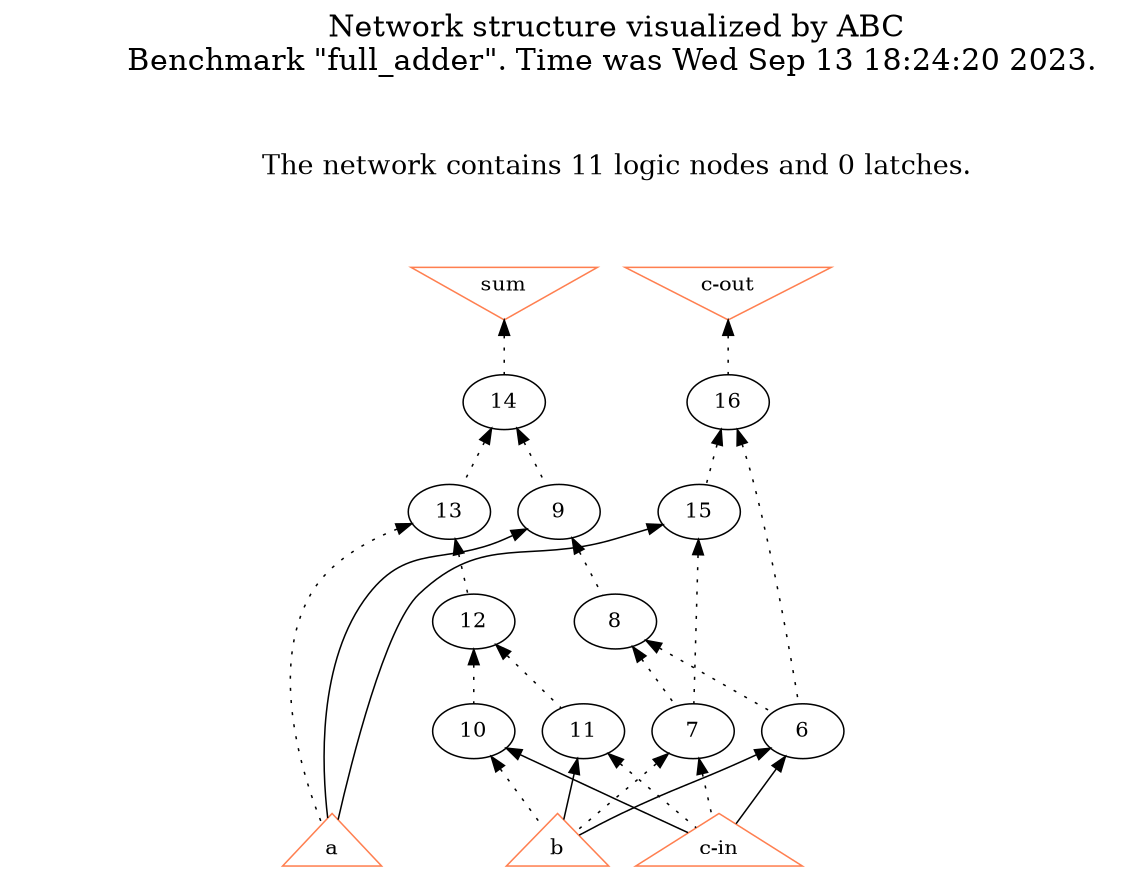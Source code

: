 # Network structure generated by ABC

digraph network {
size = "7.5,10";
center = true;
edge [dir = back];

{
  node [shape = plaintext];
  edge [style = invis];
  LevelTitle1 [label=""];
  LevelTitle2 [label=""];
  Level5 [label = ""];
  Level4 [label = ""];
  Level3 [label = ""];
  Level2 [label = ""];
  Level1 [label = ""];
  Level0 [label = ""];
  LevelTitle1 ->  LevelTitle2 ->  Level5 ->  Level4 ->  Level3 ->  Level2 ->  Level1 ->  Level0;
}

{
  rank = same;
  LevelTitle1;
  title1 [shape=plaintext,
          fontsize=20,
          fontname = "Times-Roman",
          label="Network structure visualized by ABC\nBenchmark \"full_adder\". Time was Wed Sep 13 18:24:20 2023. "
         ];
}

{
  rank = same;
  LevelTitle2;
  title2 [shape=plaintext,
          fontsize=18,
          fontname = "Times-Roman",
          label="The network contains 11 logic nodes and 0 latches.\n"
         ];
}

{
  rank = same;
  Level5;
  Node4 [label = "sum", shape = invtriangle, color = coral, fillcolor = coral];
  Node5 [label = "c-out", shape = invtriangle, color = coral, fillcolor = coral];
}

{
  rank = same;
  Level4;
  Node14 [label = "14\n", shape = ellipse];
  Node16 [label = "16\n", shape = ellipse];
}

{
  rank = same;
  Level3;
  Node9 [label = "9\n", shape = ellipse];
  Node13 [label = "13\n", shape = ellipse];
  Node15 [label = "15\n", shape = ellipse];
}

{
  rank = same;
  Level2;
  Node8 [label = "8\n", shape = ellipse];
  Node12 [label = "12\n", shape = ellipse];
}

{
  rank = same;
  Level1;
  Node6 [label = "6\n", shape = ellipse];
  Node7 [label = "7\n", shape = ellipse];
  Node10 [label = "10\n", shape = ellipse];
  Node11 [label = "11\n", shape = ellipse];
}

{
  rank = same;
  Level0;
  Node1 [label = "a", shape = triangle, color = coral, fillcolor = coral];
  Node2 [label = "b", shape = triangle, color = coral, fillcolor = coral];
  Node3 [label = "c-in", shape = triangle, color = coral, fillcolor = coral];
}

title1 -> title2 [style = invis];
title2 -> Node4 [style = invis];
title2 -> Node5 [style = invis];
Node4 -> Node5 [style = invis];
Node4 -> Node14 [style = dotted];
Node5 -> Node16 [style = dotted];
Node6 -> Node2 [style = solid];
Node6 -> Node3 [style = solid];
Node7 -> Node2 [style = dotted];
Node7 -> Node3 [style = dotted];
Node8 -> Node6 [style = dotted];
Node8 -> Node7 [style = dotted];
Node9 -> Node1 [style = solid];
Node9 -> Node8 [style = dotted];
Node10 -> Node2 [style = dotted];
Node10 -> Node3 [style = solid];
Node11 -> Node2 [style = solid];
Node11 -> Node3 [style = dotted];
Node12 -> Node10 [style = dotted];
Node12 -> Node11 [style = dotted];
Node13 -> Node1 [style = dotted];
Node13 -> Node12 [style = dotted];
Node14 -> Node9 [style = dotted];
Node14 -> Node13 [style = dotted];
Node15 -> Node1 [style = solid];
Node15 -> Node7 [style = dotted];
Node16 -> Node6 [style = dotted];
Node16 -> Node15 [style = dotted];
}

